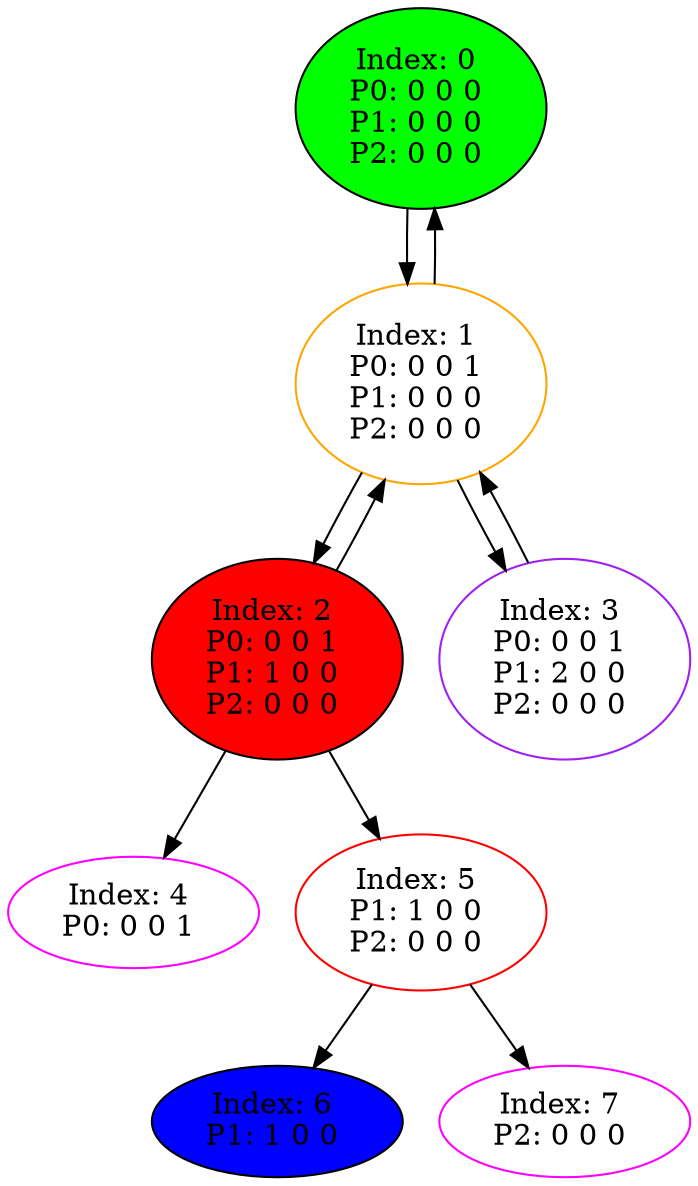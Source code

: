 digraph G {
color = "black"
0[label = "Index: 0 
P0: 0 0 0 
P1: 0 0 0 
P2: 0 0 0 
", style="filled", fillcolor = "green"]
1[label = "Index: 1 
P0: 0 0 1 
P1: 0 0 0 
P2: 0 0 0 
", color = "orange"]
2[label = "Index: 2 
P0: 0 0 1 
P1: 1 0 0 
P2: 0 0 0 
", style="filled", fillcolor = "red"]
3[label = "Index: 3 
P0: 0 0 1 
P1: 2 0 0 
P2: 0 0 0 
", color = "purple"]
4[label = "Index: 4 
P0: 0 0 1 
", color = "fuchsia"]
5[label = "Index: 5 
P1: 1 0 0 
P2: 0 0 0 
", color = "red"]
6[label = "Index: 6 
P1: 1 0 0 
", style="filled", fillcolor = "blue"]
7[label = "Index: 7 
P2: 0 0 0 
", color = "fuchsia"]
0 -> 1

1 -> 0
1 -> 2
1 -> 3

2 -> 1
2 -> 5
2 -> 4

3 -> 1

5 -> 7
5 -> 6

}
